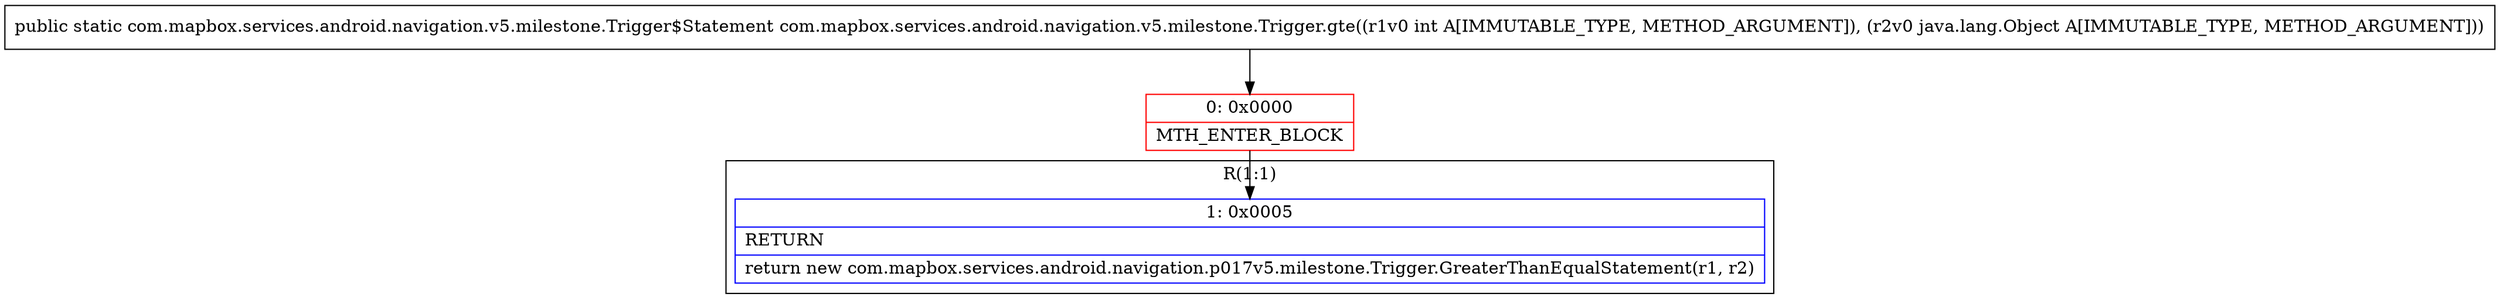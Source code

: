 digraph "CFG forcom.mapbox.services.android.navigation.v5.milestone.Trigger.gte(ILjava\/lang\/Object;)Lcom\/mapbox\/services\/android\/navigation\/v5\/milestone\/Trigger$Statement;" {
subgraph cluster_Region_2076289708 {
label = "R(1:1)";
node [shape=record,color=blue];
Node_1 [shape=record,label="{1\:\ 0x0005|RETURN\l|return new com.mapbox.services.android.navigation.p017v5.milestone.Trigger.GreaterThanEqualStatement(r1, r2)\l}"];
}
Node_0 [shape=record,color=red,label="{0\:\ 0x0000|MTH_ENTER_BLOCK\l}"];
MethodNode[shape=record,label="{public static com.mapbox.services.android.navigation.v5.milestone.Trigger$Statement com.mapbox.services.android.navigation.v5.milestone.Trigger.gte((r1v0 int A[IMMUTABLE_TYPE, METHOD_ARGUMENT]), (r2v0 java.lang.Object A[IMMUTABLE_TYPE, METHOD_ARGUMENT])) }"];
MethodNode -> Node_0;
Node_0 -> Node_1;
}


